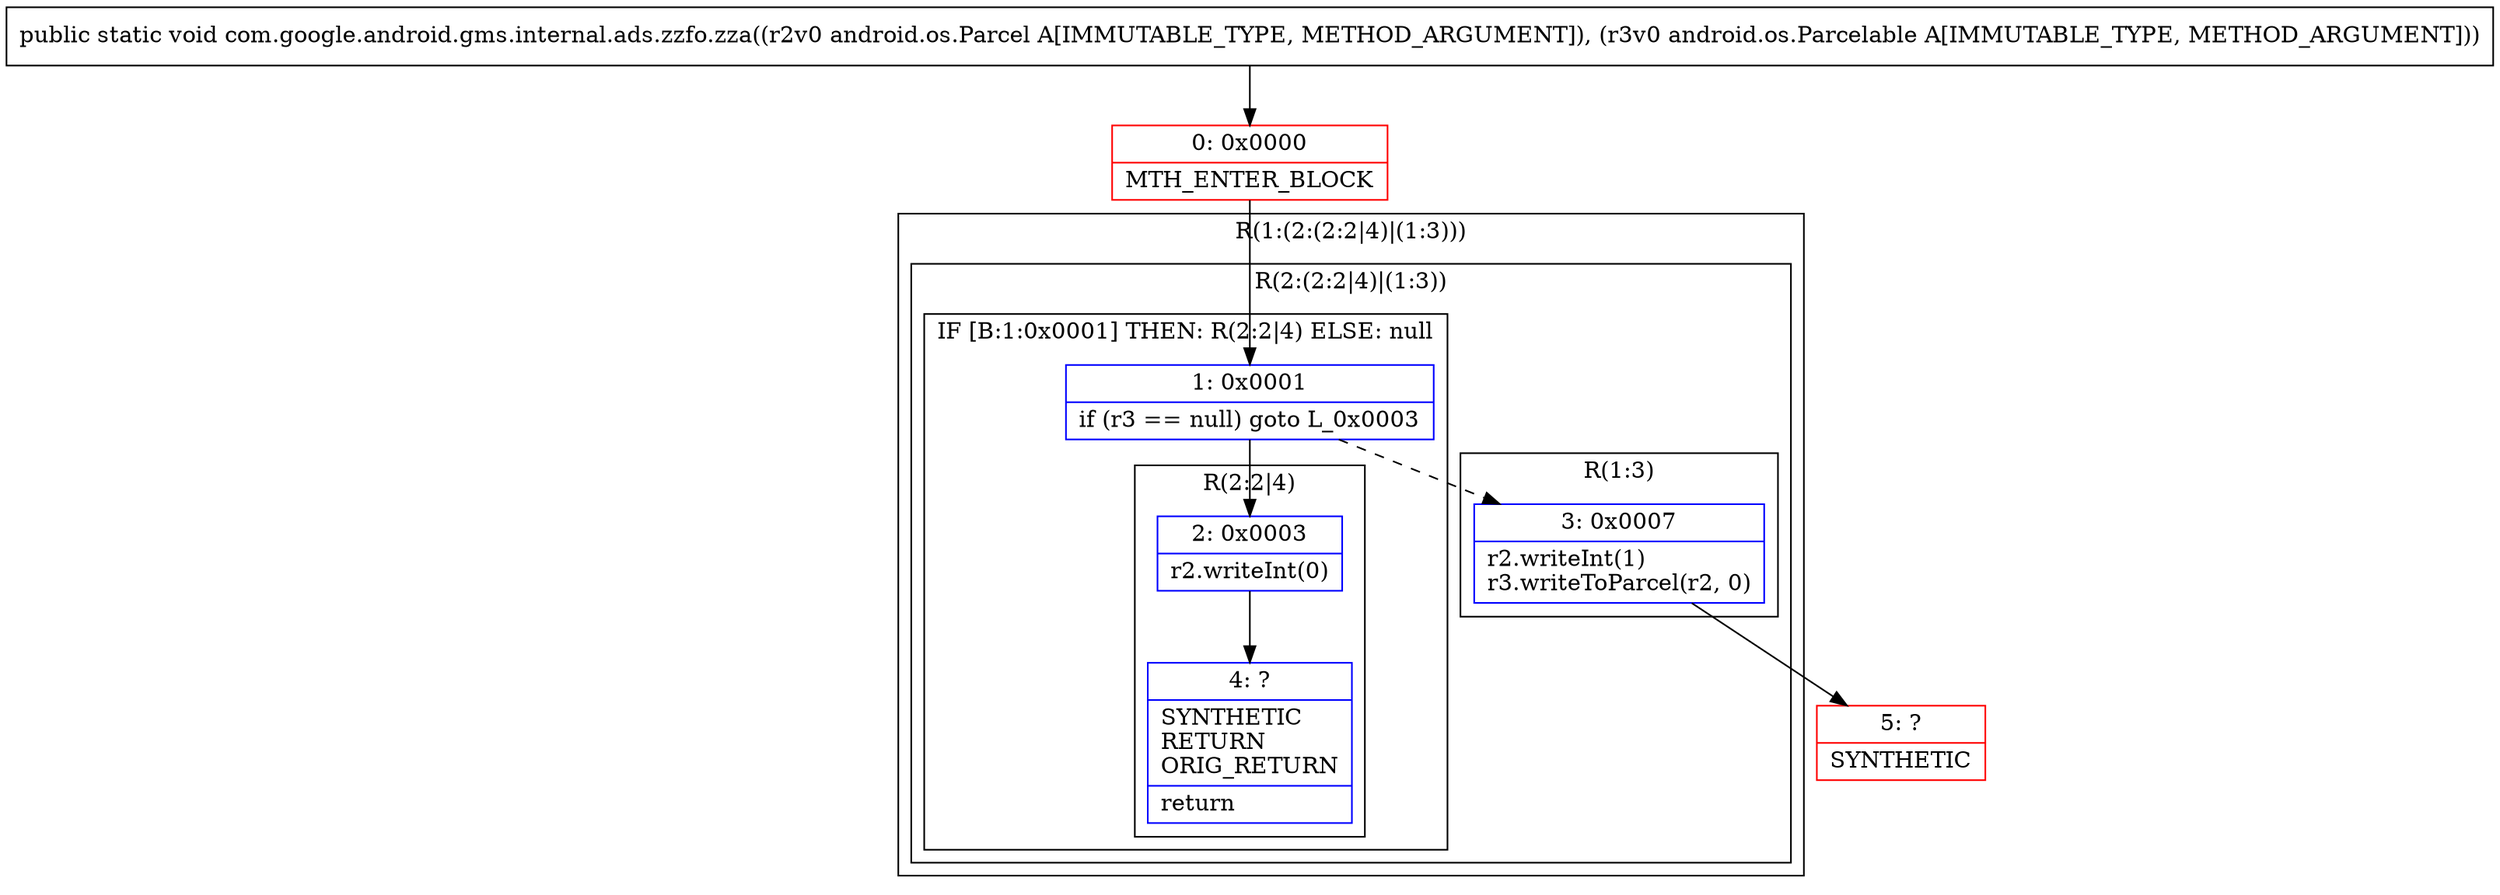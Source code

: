 digraph "CFG forcom.google.android.gms.internal.ads.zzfo.zza(Landroid\/os\/Parcel;Landroid\/os\/Parcelable;)V" {
subgraph cluster_Region_657585130 {
label = "R(1:(2:(2:2|4)|(1:3)))";
node [shape=record,color=blue];
subgraph cluster_Region_1678485859 {
label = "R(2:(2:2|4)|(1:3))";
node [shape=record,color=blue];
subgraph cluster_IfRegion_259763733 {
label = "IF [B:1:0x0001] THEN: R(2:2|4) ELSE: null";
node [shape=record,color=blue];
Node_1 [shape=record,label="{1\:\ 0x0001|if (r3 == null) goto L_0x0003\l}"];
subgraph cluster_Region_86228125 {
label = "R(2:2|4)";
node [shape=record,color=blue];
Node_2 [shape=record,label="{2\:\ 0x0003|r2.writeInt(0)\l}"];
Node_4 [shape=record,label="{4\:\ ?|SYNTHETIC\lRETURN\lORIG_RETURN\l|return\l}"];
}
}
subgraph cluster_Region_757444976 {
label = "R(1:3)";
node [shape=record,color=blue];
Node_3 [shape=record,label="{3\:\ 0x0007|r2.writeInt(1)\lr3.writeToParcel(r2, 0)\l}"];
}
}
}
Node_0 [shape=record,color=red,label="{0\:\ 0x0000|MTH_ENTER_BLOCK\l}"];
Node_5 [shape=record,color=red,label="{5\:\ ?|SYNTHETIC\l}"];
MethodNode[shape=record,label="{public static void com.google.android.gms.internal.ads.zzfo.zza((r2v0 android.os.Parcel A[IMMUTABLE_TYPE, METHOD_ARGUMENT]), (r3v0 android.os.Parcelable A[IMMUTABLE_TYPE, METHOD_ARGUMENT])) }"];
MethodNode -> Node_0;
Node_1 -> Node_2;
Node_1 -> Node_3[style=dashed];
Node_2 -> Node_4;
Node_3 -> Node_5;
Node_0 -> Node_1;
}


